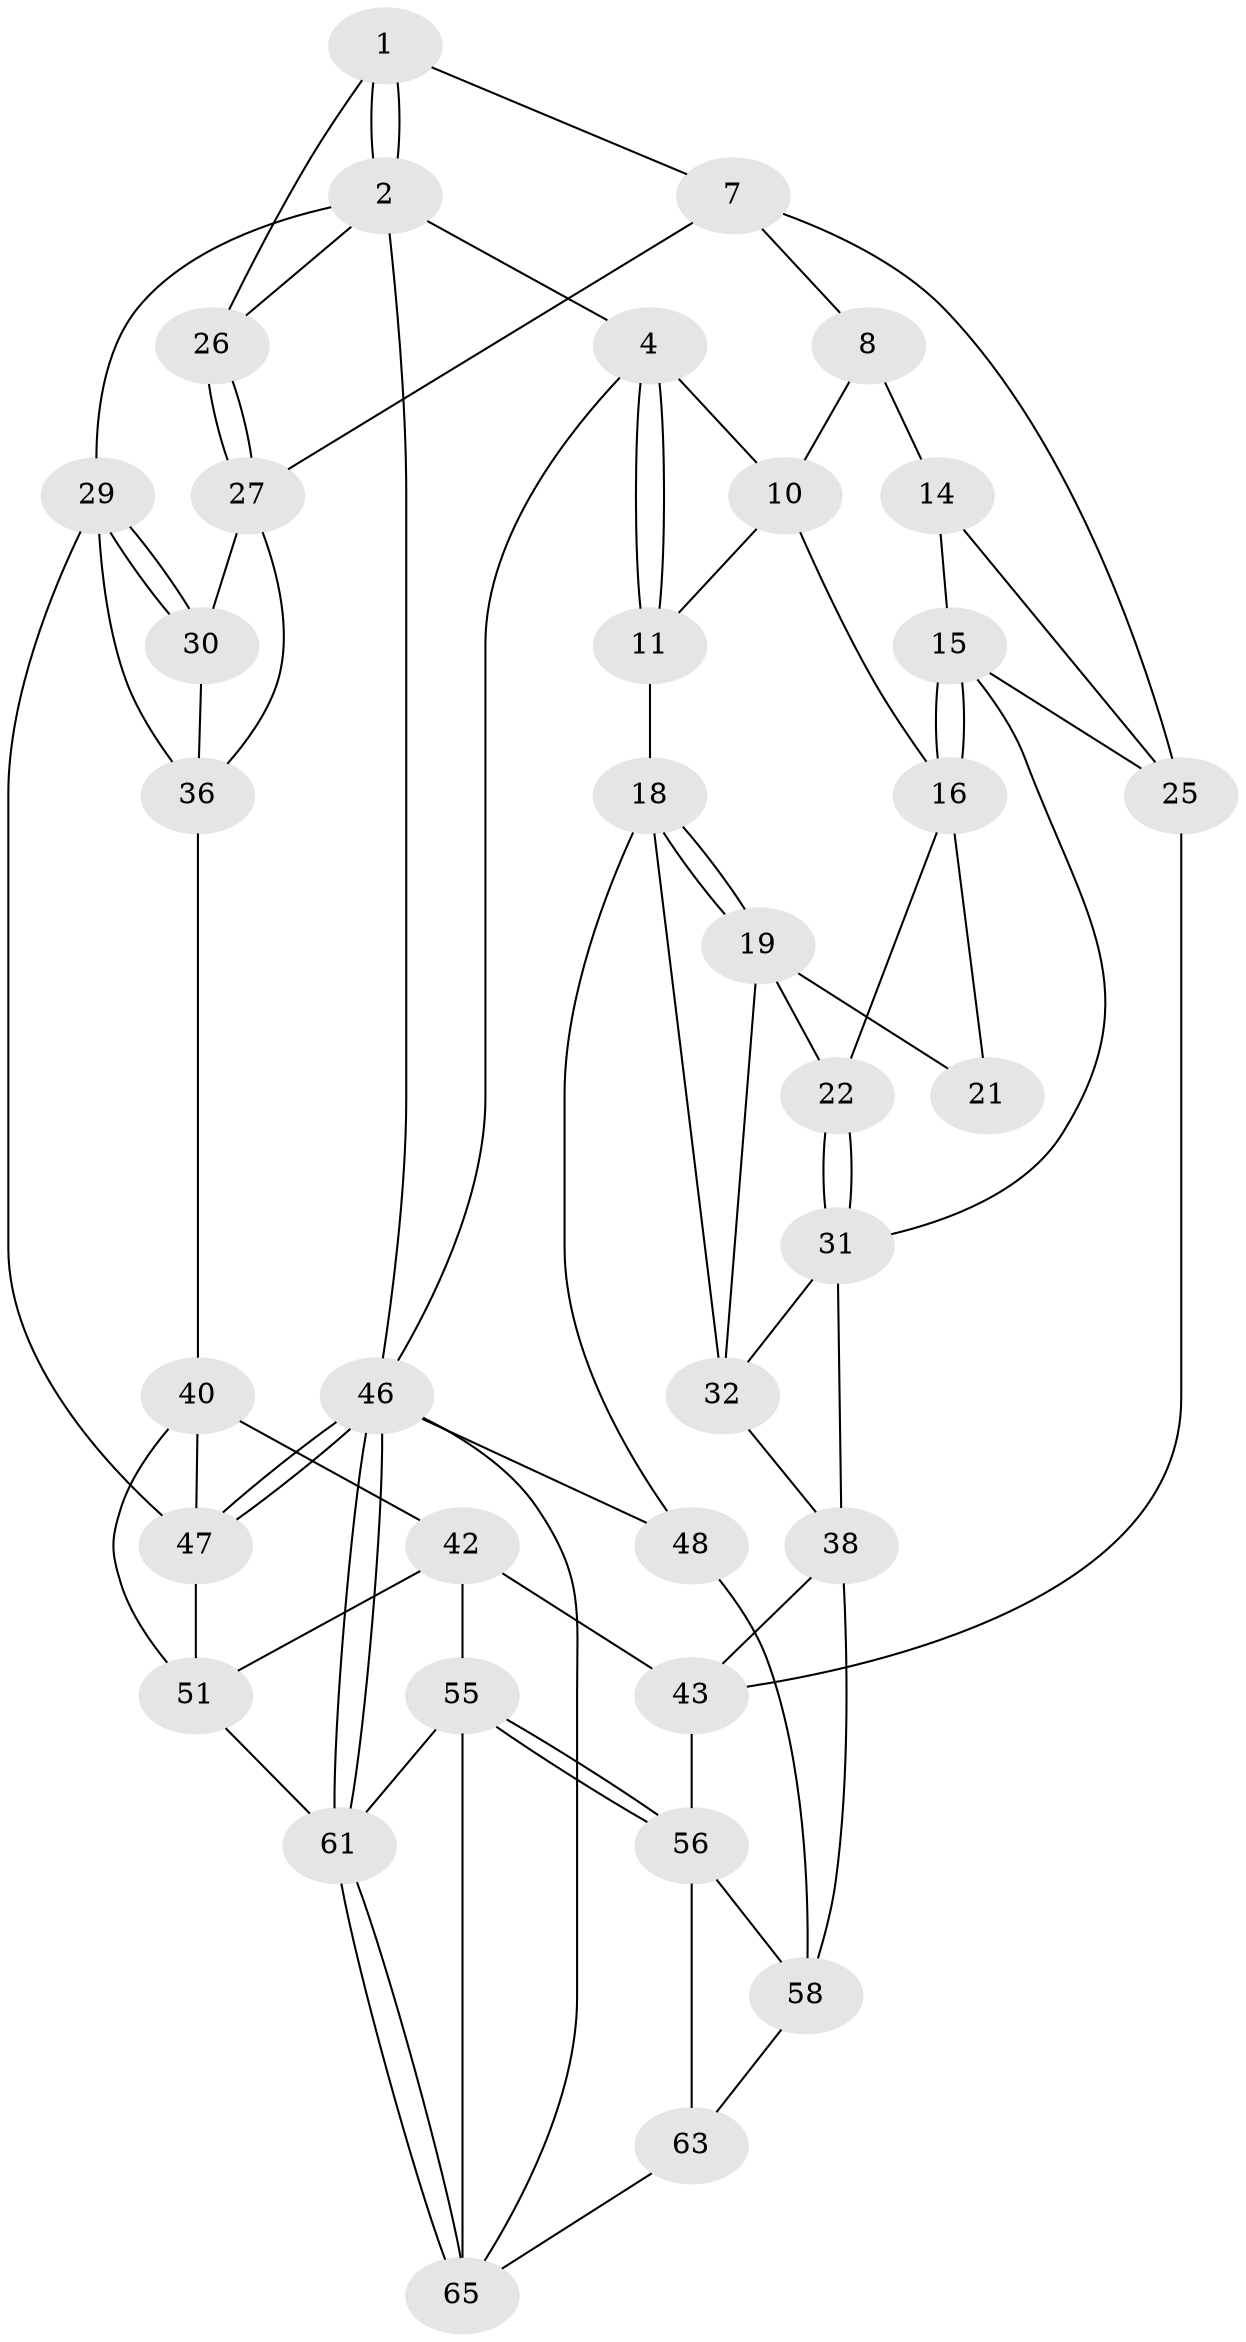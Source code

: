 // original degree distribution, {3: 0.045454545454545456, 5: 0.5606060606060606, 6: 0.19696969696969696, 4: 0.19696969696969696}
// Generated by graph-tools (version 1.1) at 2025/42/03/06/25 10:42:34]
// undirected, 36 vertices, 79 edges
graph export_dot {
graph [start="1"]
  node [color=gray90,style=filled];
  1 [pos="+0.6308046186400023+0",super="+6"];
  2 [pos="+1+0",super="+3"];
  4 [pos="+0+0",super="+5"];
  7 [pos="+0.6268163954969732+0.19658505722892808",super="+24"];
  8 [pos="+0.5753618982296731+0.19580020401688827",super="+9"];
  10 [pos="+0.3745833518031218+0.01862874783091096",super="+13"];
  11 [pos="+0+0",super="+12"];
  14 [pos="+0.4275879105993255+0.3758748692803215",super="+23"];
  15 [pos="+0.3769592582829589+0.36041162377875297",super="+33"];
  16 [pos="+0.2906701393098731+0.2980399445685113",super="+17"];
  18 [pos="+0+0.2642425982919562",super="+45"];
  19 [pos="+0+0.2703533354517265",super="+20"];
  21 [pos="+0.10707721269419772+0.2224857932410453"];
  22 [pos="+0.22805288730252266+0.33504264981223664"];
  25 [pos="+0.5380521063585387+0.46643337968760246",super="+35"];
  26 [pos="+0.7639466631636342+0.22886264955465743"];
  27 [pos="+0.7892916443872511+0.3406266991977147",super="+28"];
  29 [pos="+1+0.28977813335730224",super="+44"];
  30 [pos="+0.9620763919574047+0.34067751843384575"];
  31 [pos="+0.18472761315219347+0.4085023889768525",super="+34"];
  32 [pos="+0.043521725056573146+0.3926720242947576",super="+39"];
  36 [pos="+0.9497988871446775+0.5006165127630945",super="+37"];
  38 [pos="+0.17889590554227366+0.645775158947925",super="+53"];
  40 [pos="+0.8200758258811609+0.49765323959988694",super="+41"];
  42 [pos="+0.6452547952501073+0.6666810506953583",super="+54"];
  43 [pos="+0.5450927453742703+0.6081000189752422",super="+52"];
  46 [pos="+1+1",super="+49"];
  47 [pos="+1+0.7169677488253755",super="+50"];
  48 [pos="+0+0.8521535485150837"];
  51 [pos="+0.935266865740476+0.7318749769335605",super="+57"];
  55 [pos="+0.5339362635117755+0.8873375064038191",super="+64"];
  56 [pos="+0.44602774548385504+0.8297981980869964",super="+60"];
  58 [pos="+0.20927208738452624+0.7606494709366906",super="+59"];
  61 [pos="+1+1",super="+62"];
  63 [pos="+0.2591383800361625+1"];
  65 [pos="+0.517201617184575+1",super="+66"];
  1 -- 2;
  1 -- 2;
  1 -- 26;
  1 -- 7;
  2 -- 26;
  2 -- 4;
  2 -- 29;
  2 -- 46;
  4 -- 11;
  4 -- 11;
  4 -- 46;
  4 -- 10;
  7 -- 8;
  7 -- 25;
  7 -- 27;
  8 -- 10;
  8 -- 14 [weight=2];
  10 -- 16;
  10 -- 11;
  11 -- 18;
  14 -- 15;
  14 -- 25;
  15 -- 16;
  15 -- 16;
  15 -- 25;
  15 -- 31;
  16 -- 22;
  16 -- 21;
  18 -- 19;
  18 -- 19;
  18 -- 48;
  18 -- 32;
  19 -- 32;
  19 -- 21;
  19 -- 22;
  22 -- 31;
  22 -- 31;
  25 -- 43;
  26 -- 27;
  26 -- 27;
  27 -- 30;
  27 -- 36;
  29 -- 30;
  29 -- 30;
  29 -- 36;
  29 -- 47;
  30 -- 36;
  31 -- 32;
  31 -- 38;
  32 -- 38;
  36 -- 40;
  38 -- 58;
  38 -- 43;
  40 -- 47;
  40 -- 42;
  40 -- 51;
  42 -- 43;
  42 -- 51;
  42 -- 55;
  43 -- 56;
  46 -- 47;
  46 -- 47;
  46 -- 61;
  46 -- 61;
  46 -- 48;
  46 -- 65;
  47 -- 51;
  48 -- 58;
  51 -- 61;
  55 -- 56;
  55 -- 56;
  55 -- 65;
  55 -- 61;
  56 -- 58;
  56 -- 63;
  58 -- 63;
  61 -- 65;
  61 -- 65;
  63 -- 65;
}
